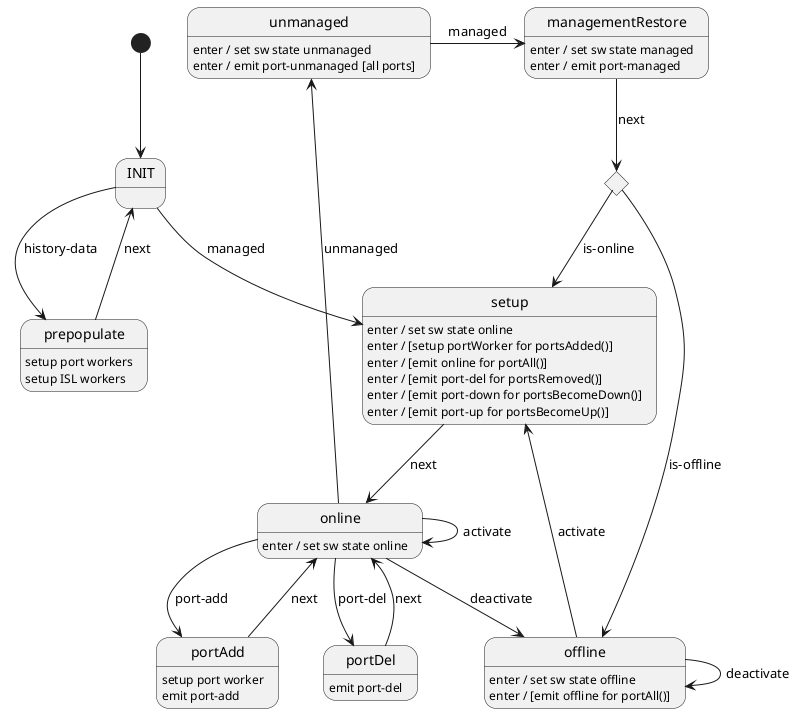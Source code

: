 @startuml
[*] --> INIT

state switchSync <<choice>>

INIT --> prepopulate : history-data
INIT --> setup : managed

prepopulate : setup port workers
prepopulate : setup ISL workers
prepopulate --> INIT : next

switchSync --> setup : is-online
switchSync --> offline : is-offline

setup : enter / set sw state online
setup : enter / [setup portWorker for portsAdded()]
setup : enter / [emit online for portAll()]
setup : enter / [emit port-del for portsRemoved()]
setup : enter / [emit port-down for portsBecomeDown()]
setup : enter / [emit port-up for portsBecomeUp()]
setup --> online : next

online : enter / set sw state online
online --> online : activate
online --> offline : deactivate
online --> portAdd : port-add
online --> portDel : port-del
online -u-> unmanaged : unmanaged

portAdd : setup port worker
portAdd : emit port-add
portAdd --> online : next

portDel : emit port-del
portDel --> online : next

offline : enter / set sw state offline
offline : enter / [emit offline for portAll()]
offline --> setup : activate
offline --> offline : deactivate

unmanaged : enter / set sw state unmanaged
unmanaged : enter / emit port-unmanaged [all ports]
unmanaged -r-> managementRestore : managed

managementRestore : enter / set sw state managed
managementRestore : enter / emit port-managed
managementRestore --> switchSync : next

@enduml
